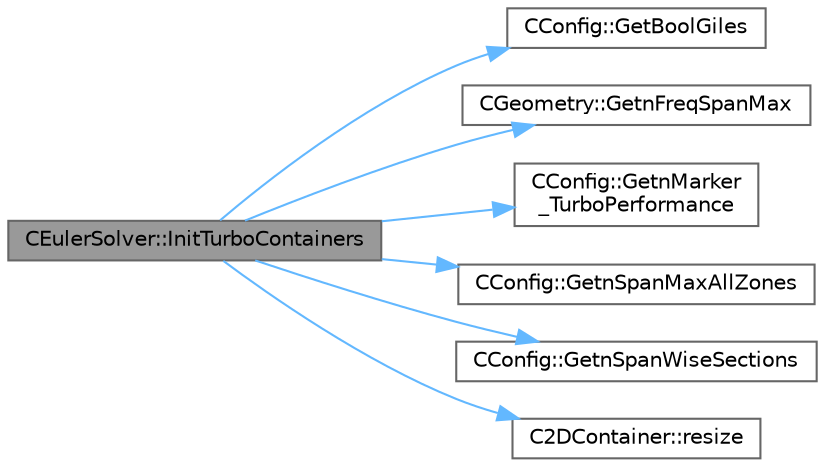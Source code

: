 digraph "CEulerSolver::InitTurboContainers"
{
 // LATEX_PDF_SIZE
  bgcolor="transparent";
  edge [fontname=Helvetica,fontsize=10,labelfontname=Helvetica,labelfontsize=10];
  node [fontname=Helvetica,fontsize=10,shape=box,height=0.2,width=0.4];
  rankdir="LR";
  Node1 [id="Node000001",label="CEulerSolver::InitTurboContainers",height=0.2,width=0.4,color="gray40", fillcolor="grey60", style="filled", fontcolor="black",tooltip="Initilize turbo containers."];
  Node1 -> Node2 [id="edge1_Node000001_Node000002",color="steelblue1",style="solid",tooltip=" "];
  Node2 [id="Node000002",label="CConfig::GetBoolGiles",height=0.2,width=0.4,color="grey40", fillcolor="white", style="filled",URL="$classCConfig.html#a148af6d807dcd352a3717fe3fac533c5",tooltip="Verify if there is any Giles Boundary Condition option specified from config file."];
  Node1 -> Node3 [id="edge2_Node000001_Node000003",color="steelblue1",style="solid",tooltip=" "];
  Node3 [id="Node000003",label="CGeometry::GetnFreqSpanMax",height=0.2,width=0.4,color="grey40", fillcolor="white", style="filled",URL="$classCGeometry.html#ad9b503cb2f72b0fc64902be246f357da",tooltip="Get number of max frequencies for initializing the Fourier Coefficient for NR BC."];
  Node1 -> Node4 [id="edge3_Node000001_Node000004",color="steelblue1",style="solid",tooltip=" "];
  Node4 [id="Node000004",label="CConfig::GetnMarker\l_TurboPerformance",height=0.2,width=0.4,color="grey40", fillcolor="white", style="filled",URL="$classCConfig.html#a6f6d16d0585be1c3782d3296658f9f45",tooltip="number Turbomachinery performance option specified from config file."];
  Node1 -> Node5 [id="edge4_Node000001_Node000005",color="steelblue1",style="solid",tooltip=" "];
  Node5 [id="Node000005",label="CConfig::GetnSpanMaxAllZones",height=0.2,width=0.4,color="grey40", fillcolor="white", style="filled",URL="$classCConfig.html#a03c8979b4b994e80d0928b1ec7f2726a",tooltip="number span-wise sections to compute performance for turbomachinery."];
  Node1 -> Node6 [id="edge5_Node000001_Node000006",color="steelblue1",style="solid",tooltip=" "];
  Node6 [id="Node000006",label="CConfig::GetnSpanWiseSections",height=0.2,width=0.4,color="grey40", fillcolor="white", style="filled",URL="$classCConfig.html#a50c6d8787325e09d732ecb9c4af96e93",tooltip="number span-wise sections to compute 3D BC and performance for turbomachinery."];
  Node1 -> Node7 [id="edge6_Node000001_Node000007",color="steelblue1",style="solid",tooltip=" "];
  Node7 [id="Node000007",label="C2DContainer::resize",height=0.2,width=0.4,color="grey40", fillcolor="white", style="filled",URL="$classC2DContainer.html#a39929b060c72565b4ab19c3a391bb8e6",tooltip="Request a change of size."];
}
